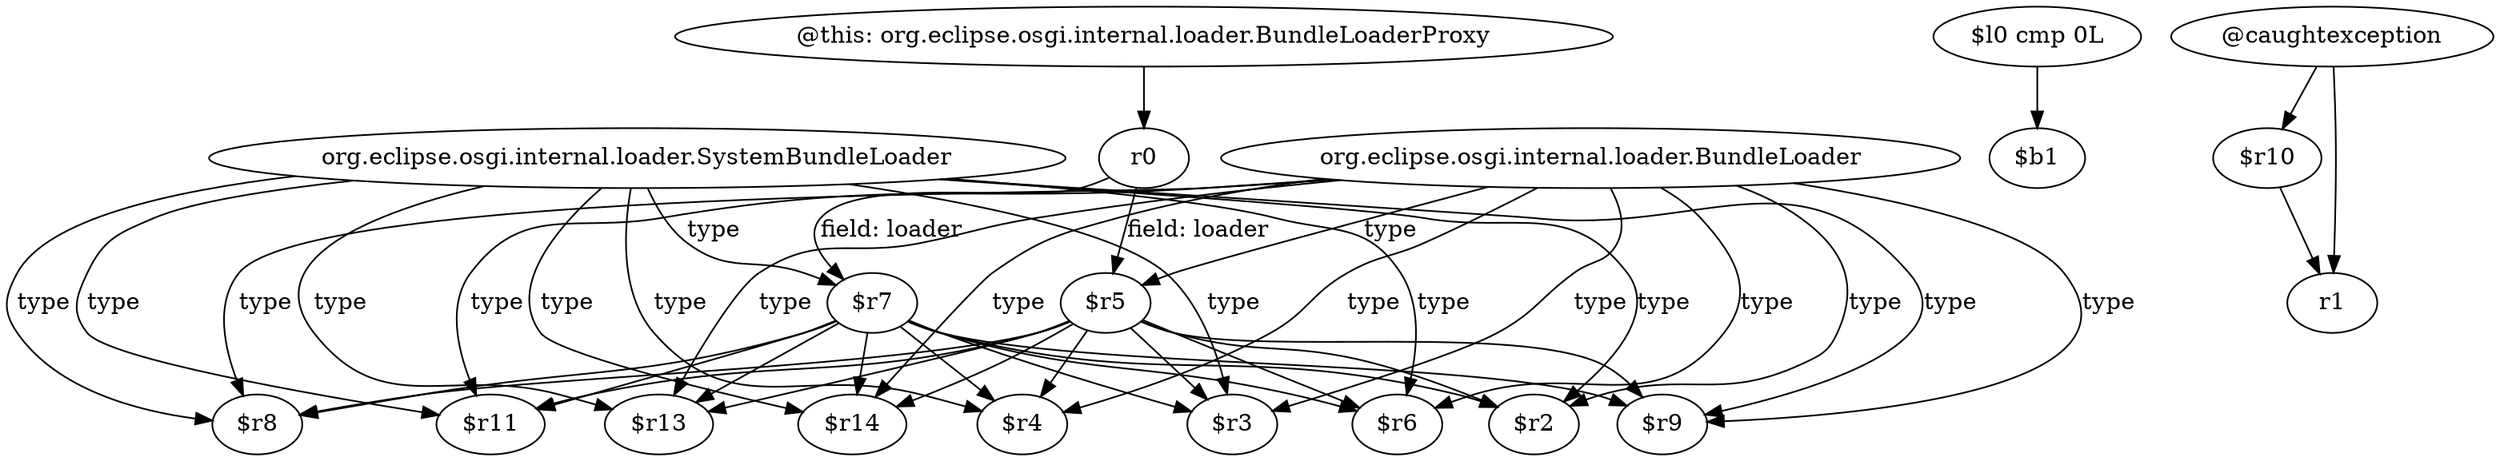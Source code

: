 digraph g {
0[label="org.eclipse.osgi.internal.loader.BundleLoader"]
1[label="$r3"]
0->1[label="type"]
2[label="$r5"]
0->2[label="type"]
3[label="$r7"]
3->1[label=""]
4[label="org.eclipse.osgi.internal.loader.SystemBundleLoader"]
5[label="$r9"]
4->5[label="type"]
6[label="@this: org.eclipse.osgi.internal.loader.BundleLoaderProxy"]
7[label="r0"]
6->7[label=""]
8[label="$l0 cmp 0L"]
9[label="$b1"]
8->9[label=""]
10[label="$r14"]
2->10[label=""]
11[label="$r4"]
3->11[label=""]
2->5[label=""]
12[label="$r2"]
4->12[label="type"]
13[label="$r11"]
3->13[label=""]
0->5[label="type"]
14[label="$r13"]
3->14[label=""]
15[label="$r8"]
2->15[label=""]
2->14[label=""]
16[label="$r6"]
4->16[label="type"]
2->1[label=""]
2->11[label=""]
4->1[label="type"]
3->12[label=""]
17[label="$r10"]
18[label="r1"]
17->18[label=""]
4->15[label="type"]
7->2[label="field: loader"]
2->16[label=""]
4->11[label="type"]
4->13[label="type"]
3->10[label=""]
2->12[label=""]
0->16[label="type"]
4->14[label="type"]
0->13[label="type"]
7->3[label="field: loader"]
3->16[label=""]
19[label="@caughtexception"]
19->17[label=""]
0->10[label="type"]
4->10[label="type"]
4->3[label="type"]
0->15[label="type"]
19->18[label=""]
3->15[label=""]
2->13[label=""]
0->11[label="type"]
0->12[label="type"]
3->5[label=""]
0->14[label="type"]
}